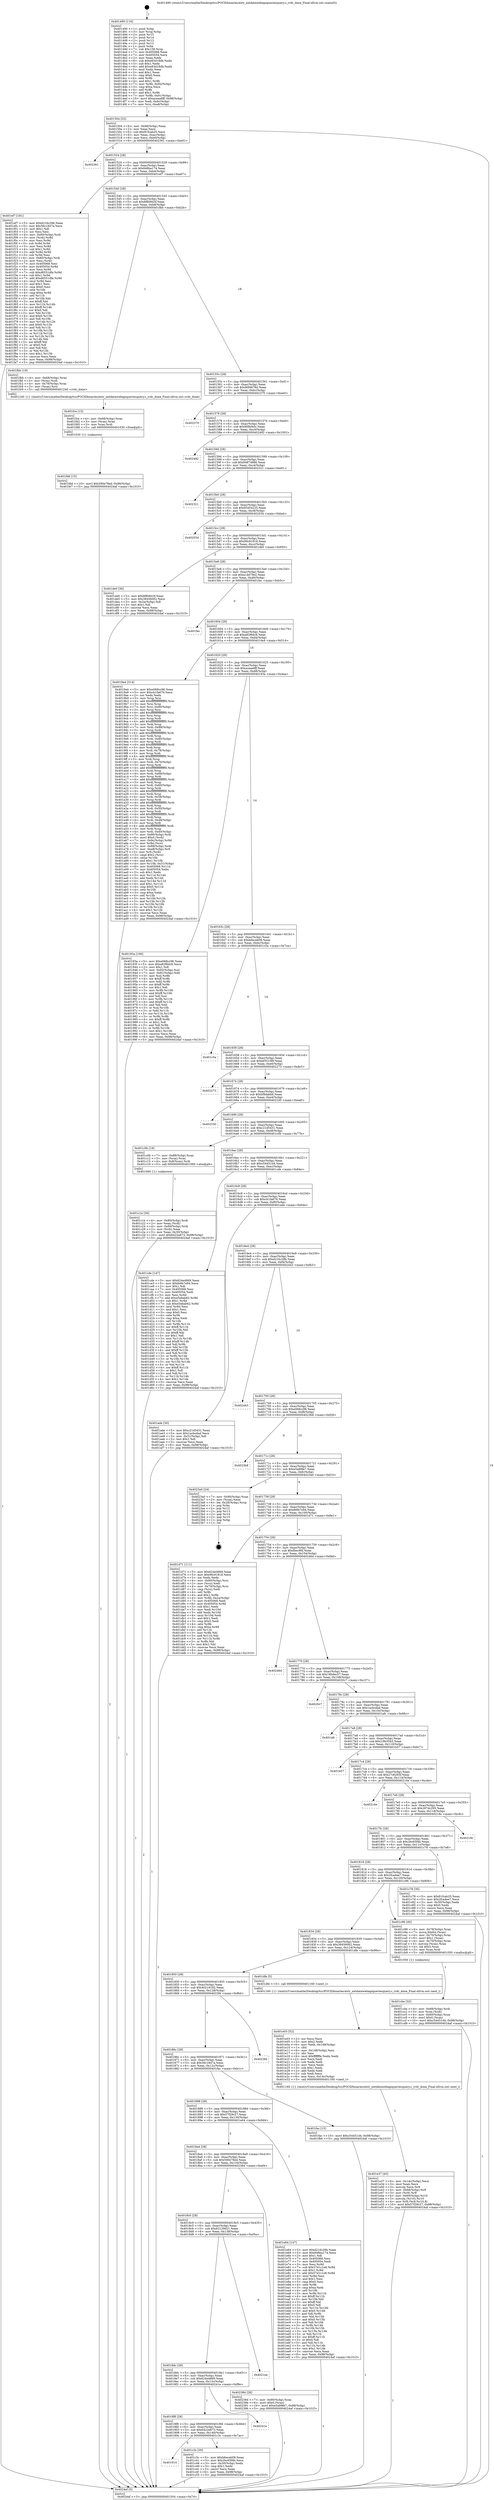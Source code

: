 digraph "0x401490" {
  label = "0x401490 (/mnt/c/Users/mathe/Desktop/tcc/POCII/binaries/extr_netdatawebapiqueriesquery.c_rrdr_done_Final-ollvm.out::main(0))"
  labelloc = "t"
  node[shape=record]

  Entry [label="",width=0.3,height=0.3,shape=circle,fillcolor=black,style=filled]
  "0x401504" [label="{
     0x401504 [32]\l
     | [instrs]\l
     &nbsp;&nbsp;0x401504 \<+6\>: mov -0x98(%rbp),%eax\l
     &nbsp;&nbsp;0x40150a \<+2\>: mov %eax,%ecx\l
     &nbsp;&nbsp;0x40150c \<+6\>: sub $0x81fcab25,%ecx\l
     &nbsp;&nbsp;0x401512 \<+6\>: mov %eax,-0xac(%rbp)\l
     &nbsp;&nbsp;0x401518 \<+6\>: mov %ecx,-0xb0(%rbp)\l
     &nbsp;&nbsp;0x40151e \<+6\>: je 0000000000402361 \<main+0xed1\>\l
  }"]
  "0x402361" [label="{
     0x402361\l
  }", style=dashed]
  "0x401524" [label="{
     0x401524 [28]\l
     | [instrs]\l
     &nbsp;&nbsp;0x401524 \<+5\>: jmp 0000000000401529 \<main+0x99\>\l
     &nbsp;&nbsp;0x401529 \<+6\>: mov -0xac(%rbp),%eax\l
     &nbsp;&nbsp;0x40152f \<+5\>: sub $0x848ba174,%eax\l
     &nbsp;&nbsp;0x401534 \<+6\>: mov %eax,-0xb4(%rbp)\l
     &nbsp;&nbsp;0x40153a \<+6\>: je 0000000000401ef7 \<main+0xa67\>\l
  }"]
  Exit [label="",width=0.3,height=0.3,shape=circle,fillcolor=black,style=filled,peripheries=2]
  "0x401ef7" [label="{
     0x401ef7 [181]\l
     | [instrs]\l
     &nbsp;&nbsp;0x401ef7 \<+5\>: mov $0xd216c28b,%eax\l
     &nbsp;&nbsp;0x401efc \<+5\>: mov $0x56c1847a,%ecx\l
     &nbsp;&nbsp;0x401f01 \<+2\>: mov $0x1,%dl\l
     &nbsp;&nbsp;0x401f03 \<+2\>: xor %esi,%esi\l
     &nbsp;&nbsp;0x401f05 \<+4\>: mov -0x60(%rbp),%rdi\l
     &nbsp;&nbsp;0x401f09 \<+3\>: mov (%rdi),%r8d\l
     &nbsp;&nbsp;0x401f0c \<+3\>: mov %esi,%r9d\l
     &nbsp;&nbsp;0x401f0f \<+3\>: sub %r8d,%r9d\l
     &nbsp;&nbsp;0x401f12 \<+3\>: mov %esi,%r8d\l
     &nbsp;&nbsp;0x401f15 \<+4\>: sub $0x1,%r8d\l
     &nbsp;&nbsp;0x401f19 \<+3\>: add %r8d,%r9d\l
     &nbsp;&nbsp;0x401f1c \<+3\>: sub %r9d,%esi\l
     &nbsp;&nbsp;0x401f1f \<+4\>: mov -0x60(%rbp),%rdi\l
     &nbsp;&nbsp;0x401f23 \<+2\>: mov %esi,(%rdi)\l
     &nbsp;&nbsp;0x401f25 \<+7\>: mov 0x405068,%esi\l
     &nbsp;&nbsp;0x401f2c \<+8\>: mov 0x405054,%r8d\l
     &nbsp;&nbsp;0x401f34 \<+3\>: mov %esi,%r9d\l
     &nbsp;&nbsp;0x401f37 \<+7\>: sub $0xd6551dfe,%r9d\l
     &nbsp;&nbsp;0x401f3e \<+4\>: sub $0x1,%r9d\l
     &nbsp;&nbsp;0x401f42 \<+7\>: add $0xd6551dfe,%r9d\l
     &nbsp;&nbsp;0x401f49 \<+4\>: imul %r9d,%esi\l
     &nbsp;&nbsp;0x401f4d \<+3\>: and $0x1,%esi\l
     &nbsp;&nbsp;0x401f50 \<+3\>: cmp $0x0,%esi\l
     &nbsp;&nbsp;0x401f53 \<+4\>: sete %r10b\l
     &nbsp;&nbsp;0x401f57 \<+4\>: cmp $0xa,%r8d\l
     &nbsp;&nbsp;0x401f5b \<+4\>: setl %r11b\l
     &nbsp;&nbsp;0x401f5f \<+3\>: mov %r10b,%bl\l
     &nbsp;&nbsp;0x401f62 \<+3\>: xor $0xff,%bl\l
     &nbsp;&nbsp;0x401f65 \<+3\>: mov %r11b,%r14b\l
     &nbsp;&nbsp;0x401f68 \<+4\>: xor $0xff,%r14b\l
     &nbsp;&nbsp;0x401f6c \<+3\>: xor $0x0,%dl\l
     &nbsp;&nbsp;0x401f6f \<+3\>: mov %bl,%r15b\l
     &nbsp;&nbsp;0x401f72 \<+4\>: and $0x0,%r15b\l
     &nbsp;&nbsp;0x401f76 \<+3\>: and %dl,%r10b\l
     &nbsp;&nbsp;0x401f79 \<+3\>: mov %r14b,%r12b\l
     &nbsp;&nbsp;0x401f7c \<+4\>: and $0x0,%r12b\l
     &nbsp;&nbsp;0x401f80 \<+3\>: and %dl,%r11b\l
     &nbsp;&nbsp;0x401f83 \<+3\>: or %r10b,%r15b\l
     &nbsp;&nbsp;0x401f86 \<+3\>: or %r11b,%r12b\l
     &nbsp;&nbsp;0x401f89 \<+3\>: xor %r12b,%r15b\l
     &nbsp;&nbsp;0x401f8c \<+3\>: or %r14b,%bl\l
     &nbsp;&nbsp;0x401f8f \<+3\>: xor $0xff,%bl\l
     &nbsp;&nbsp;0x401f92 \<+3\>: or $0x0,%dl\l
     &nbsp;&nbsp;0x401f95 \<+2\>: and %dl,%bl\l
     &nbsp;&nbsp;0x401f97 \<+3\>: or %bl,%r15b\l
     &nbsp;&nbsp;0x401f9a \<+4\>: test $0x1,%r15b\l
     &nbsp;&nbsp;0x401f9e \<+3\>: cmovne %ecx,%eax\l
     &nbsp;&nbsp;0x401fa1 \<+6\>: mov %eax,-0x98(%rbp)\l
     &nbsp;&nbsp;0x401fa7 \<+5\>: jmp 00000000004024af \<main+0x101f\>\l
  }"]
  "0x401540" [label="{
     0x401540 [28]\l
     | [instrs]\l
     &nbsp;&nbsp;0x401540 \<+5\>: jmp 0000000000401545 \<main+0xb5\>\l
     &nbsp;&nbsp;0x401545 \<+6\>: mov -0xac(%rbp),%eax\l
     &nbsp;&nbsp;0x40154b \<+5\>: sub $0x8f80843f,%eax\l
     &nbsp;&nbsp;0x401550 \<+6\>: mov %eax,-0xb8(%rbp)\l
     &nbsp;&nbsp;0x401556 \<+6\>: je 0000000000401fbb \<main+0xb2b\>\l
  }"]
  "0x401fdd" [label="{
     0x401fdd [15]\l
     | [instrs]\l
     &nbsp;&nbsp;0x401fdd \<+10\>: movl $0x590e78ed,-0x98(%rbp)\l
     &nbsp;&nbsp;0x401fe7 \<+5\>: jmp 00000000004024af \<main+0x101f\>\l
  }"]
  "0x401fbb" [label="{
     0x401fbb [19]\l
     | [instrs]\l
     &nbsp;&nbsp;0x401fbb \<+4\>: mov -0x68(%rbp),%rax\l
     &nbsp;&nbsp;0x401fbf \<+3\>: mov (%rax),%rdi\l
     &nbsp;&nbsp;0x401fc2 \<+4\>: mov -0x78(%rbp),%rax\l
     &nbsp;&nbsp;0x401fc6 \<+3\>: mov (%rax),%rsi\l
     &nbsp;&nbsp;0x401fc9 \<+5\>: call 0000000000401240 \<rrdr_done\>\l
     | [calls]\l
     &nbsp;&nbsp;0x401240 \{1\} (/mnt/c/Users/mathe/Desktop/tcc/POCII/binaries/extr_netdatawebapiqueriesquery.c_rrdr_done_Final-ollvm.out::rrdr_done)\l
  }"]
  "0x40155c" [label="{
     0x40155c [28]\l
     | [instrs]\l
     &nbsp;&nbsp;0x40155c \<+5\>: jmp 0000000000401561 \<main+0xd1\>\l
     &nbsp;&nbsp;0x401561 \<+6\>: mov -0xac(%rbp),%eax\l
     &nbsp;&nbsp;0x401567 \<+5\>: sub $0x90f4678d,%eax\l
     &nbsp;&nbsp;0x40156c \<+6\>: mov %eax,-0xbc(%rbp)\l
     &nbsp;&nbsp;0x401572 \<+6\>: je 0000000000402370 \<main+0xee0\>\l
  }"]
  "0x401fce" [label="{
     0x401fce [15]\l
     | [instrs]\l
     &nbsp;&nbsp;0x401fce \<+4\>: mov -0x68(%rbp),%rax\l
     &nbsp;&nbsp;0x401fd2 \<+3\>: mov (%rax),%rax\l
     &nbsp;&nbsp;0x401fd5 \<+3\>: mov %rax,%rdi\l
     &nbsp;&nbsp;0x401fd8 \<+5\>: call 0000000000401030 \<free@plt\>\l
     | [calls]\l
     &nbsp;&nbsp;0x401030 \{1\} (unknown)\l
  }"]
  "0x402370" [label="{
     0x402370\l
  }", style=dashed]
  "0x401578" [label="{
     0x401578 [28]\l
     | [instrs]\l
     &nbsp;&nbsp;0x401578 \<+5\>: jmp 000000000040157d \<main+0xed\>\l
     &nbsp;&nbsp;0x40157d \<+6\>: mov -0xac(%rbp),%eax\l
     &nbsp;&nbsp;0x401583 \<+5\>: sub $0x90fbf40c,%eax\l
     &nbsp;&nbsp;0x401588 \<+6\>: mov %eax,-0xc0(%rbp)\l
     &nbsp;&nbsp;0x40158e \<+6\>: je 0000000000402492 \<main+0x1002\>\l
  }"]
  "0x401e37" [label="{
     0x401e37 [45]\l
     | [instrs]\l
     &nbsp;&nbsp;0x401e37 \<+6\>: mov -0x14c(%rbp),%ecx\l
     &nbsp;&nbsp;0x401e3d \<+3\>: imul %eax,%ecx\l
     &nbsp;&nbsp;0x401e40 \<+3\>: movslq %ecx,%r8\l
     &nbsp;&nbsp;0x401e43 \<+4\>: mov -0x68(%rbp),%r9\l
     &nbsp;&nbsp;0x401e47 \<+3\>: mov (%r9),%r9\l
     &nbsp;&nbsp;0x401e4a \<+4\>: mov -0x60(%rbp),%r10\l
     &nbsp;&nbsp;0x401e4e \<+3\>: movslq (%r10),%r10\l
     &nbsp;&nbsp;0x401e51 \<+4\>: mov %r8,(%r9,%r10,8)\l
     &nbsp;&nbsp;0x401e55 \<+10\>: movl $0x57f29c27,-0x98(%rbp)\l
     &nbsp;&nbsp;0x401e5f \<+5\>: jmp 00000000004024af \<main+0x101f\>\l
  }"]
  "0x402492" [label="{
     0x402492\l
  }", style=dashed]
  "0x401594" [label="{
     0x401594 [28]\l
     | [instrs]\l
     &nbsp;&nbsp;0x401594 \<+5\>: jmp 0000000000401599 \<main+0x109\>\l
     &nbsp;&nbsp;0x401599 \<+6\>: mov -0xac(%rbp),%eax\l
     &nbsp;&nbsp;0x40159f \<+5\>: sub $0x94874686,%eax\l
     &nbsp;&nbsp;0x4015a4 \<+6\>: mov %eax,-0xc4(%rbp)\l
     &nbsp;&nbsp;0x4015aa \<+6\>: je 0000000000402321 \<main+0xe91\>\l
  }"]
  "0x401e03" [label="{
     0x401e03 [52]\l
     | [instrs]\l
     &nbsp;&nbsp;0x401e03 \<+2\>: xor %ecx,%ecx\l
     &nbsp;&nbsp;0x401e05 \<+5\>: mov $0x2,%edx\l
     &nbsp;&nbsp;0x401e0a \<+6\>: mov %edx,-0x148(%rbp)\l
     &nbsp;&nbsp;0x401e10 \<+1\>: cltd\l
     &nbsp;&nbsp;0x401e11 \<+6\>: mov -0x148(%rbp),%esi\l
     &nbsp;&nbsp;0x401e17 \<+2\>: idiv %esi\l
     &nbsp;&nbsp;0x401e19 \<+6\>: imul $0xfffffffe,%edx,%edx\l
     &nbsp;&nbsp;0x401e1f \<+2\>: mov %ecx,%edi\l
     &nbsp;&nbsp;0x401e21 \<+2\>: sub %edx,%edi\l
     &nbsp;&nbsp;0x401e23 \<+2\>: mov %ecx,%edx\l
     &nbsp;&nbsp;0x401e25 \<+3\>: sub $0x1,%edx\l
     &nbsp;&nbsp;0x401e28 \<+2\>: add %edx,%edi\l
     &nbsp;&nbsp;0x401e2a \<+2\>: sub %edi,%ecx\l
     &nbsp;&nbsp;0x401e2c \<+6\>: mov %ecx,-0x14c(%rbp)\l
     &nbsp;&nbsp;0x401e32 \<+5\>: call 0000000000401160 \<next_i\>\l
     | [calls]\l
     &nbsp;&nbsp;0x401160 \{1\} (/mnt/c/Users/mathe/Desktop/tcc/POCII/binaries/extr_netdatawebapiqueriesquery.c_rrdr_done_Final-ollvm.out::next_i)\l
  }"]
  "0x402321" [label="{
     0x402321\l
  }", style=dashed]
  "0x4015b0" [label="{
     0x4015b0 [28]\l
     | [instrs]\l
     &nbsp;&nbsp;0x4015b0 \<+5\>: jmp 00000000004015b5 \<main+0x125\>\l
     &nbsp;&nbsp;0x4015b5 \<+6\>: mov -0xac(%rbp),%eax\l
     &nbsp;&nbsp;0x4015bb \<+5\>: sub $0x95454225,%eax\l
     &nbsp;&nbsp;0x4015c0 \<+6\>: mov %eax,-0xc8(%rbp)\l
     &nbsp;&nbsp;0x4015c6 \<+6\>: je 0000000000402034 \<main+0xba4\>\l
  }"]
  "0x401cbe" [label="{
     0x401cbe [32]\l
     | [instrs]\l
     &nbsp;&nbsp;0x401cbe \<+4\>: mov -0x68(%rbp),%rdi\l
     &nbsp;&nbsp;0x401cc2 \<+3\>: mov %rax,(%rdi)\l
     &nbsp;&nbsp;0x401cc5 \<+4\>: mov -0x60(%rbp),%rax\l
     &nbsp;&nbsp;0x401cc9 \<+6\>: movl $0x0,(%rax)\l
     &nbsp;&nbsp;0x401ccf \<+10\>: movl $0xc54451d4,-0x98(%rbp)\l
     &nbsp;&nbsp;0x401cd9 \<+5\>: jmp 00000000004024af \<main+0x101f\>\l
  }"]
  "0x402034" [label="{
     0x402034\l
  }", style=dashed]
  "0x4015cc" [label="{
     0x4015cc [28]\l
     | [instrs]\l
     &nbsp;&nbsp;0x4015cc \<+5\>: jmp 00000000004015d1 \<main+0x141\>\l
     &nbsp;&nbsp;0x4015d1 \<+6\>: mov -0xac(%rbp),%eax\l
     &nbsp;&nbsp;0x4015d7 \<+5\>: sub $0x99c91818,%eax\l
     &nbsp;&nbsp;0x4015dc \<+6\>: mov %eax,-0xcc(%rbp)\l
     &nbsp;&nbsp;0x4015e2 \<+6\>: je 0000000000401de0 \<main+0x950\>\l
  }"]
  "0x401914" [label="{
     0x401914\l
  }", style=dashed]
  "0x401de0" [label="{
     0x401de0 [30]\l
     | [instrs]\l
     &nbsp;&nbsp;0x401de0 \<+5\>: mov $0x8f80843f,%eax\l
     &nbsp;&nbsp;0x401de5 \<+5\>: mov $0x38456062,%ecx\l
     &nbsp;&nbsp;0x401dea \<+3\>: mov -0x2a(%rbp),%dl\l
     &nbsp;&nbsp;0x401ded \<+3\>: test $0x1,%dl\l
     &nbsp;&nbsp;0x401df0 \<+3\>: cmovne %ecx,%eax\l
     &nbsp;&nbsp;0x401df3 \<+6\>: mov %eax,-0x98(%rbp)\l
     &nbsp;&nbsp;0x401df9 \<+5\>: jmp 00000000004024af \<main+0x101f\>\l
  }"]
  "0x4015e8" [label="{
     0x4015e8 [28]\l
     | [instrs]\l
     &nbsp;&nbsp;0x4015e8 \<+5\>: jmp 00000000004015ed \<main+0x15d\>\l
     &nbsp;&nbsp;0x4015ed \<+6\>: mov -0xac(%rbp),%eax\l
     &nbsp;&nbsp;0x4015f3 \<+5\>: sub $0xa1dd79e2,%eax\l
     &nbsp;&nbsp;0x4015f8 \<+6\>: mov %eax,-0xd0(%rbp)\l
     &nbsp;&nbsp;0x4015fe \<+6\>: je 0000000000401fec \<main+0xb5c\>\l
  }"]
  "0x401c3c" [label="{
     0x401c3c [30]\l
     | [instrs]\l
     &nbsp;&nbsp;0x401c3c \<+5\>: mov $0xb6eceb08,%eax\l
     &nbsp;&nbsp;0x401c41 \<+5\>: mov $0x2bc65f4b,%ecx\l
     &nbsp;&nbsp;0x401c46 \<+3\>: mov -0x30(%rbp),%edx\l
     &nbsp;&nbsp;0x401c49 \<+3\>: cmp $0x1,%edx\l
     &nbsp;&nbsp;0x401c4c \<+3\>: cmovl %ecx,%eax\l
     &nbsp;&nbsp;0x401c4f \<+6\>: mov %eax,-0x98(%rbp)\l
     &nbsp;&nbsp;0x401c55 \<+5\>: jmp 00000000004024af \<main+0x101f\>\l
  }"]
  "0x401fec" [label="{
     0x401fec\l
  }", style=dashed]
  "0x401604" [label="{
     0x401604 [28]\l
     | [instrs]\l
     &nbsp;&nbsp;0x401604 \<+5\>: jmp 0000000000401609 \<main+0x179\>\l
     &nbsp;&nbsp;0x401609 \<+6\>: mov -0xac(%rbp),%eax\l
     &nbsp;&nbsp;0x40160f \<+5\>: sub $0xa82f6dc8,%eax\l
     &nbsp;&nbsp;0x401614 \<+6\>: mov %eax,-0xd4(%rbp)\l
     &nbsp;&nbsp;0x40161a \<+6\>: je 00000000004019a4 \<main+0x514\>\l
  }"]
  "0x4018f8" [label="{
     0x4018f8 [28]\l
     | [instrs]\l
     &nbsp;&nbsp;0x4018f8 \<+5\>: jmp 00000000004018fd \<main+0x46d\>\l
     &nbsp;&nbsp;0x4018fd \<+6\>: mov -0xac(%rbp),%eax\l
     &nbsp;&nbsp;0x401903 \<+5\>: sub $0x6422e673,%eax\l
     &nbsp;&nbsp;0x401908 \<+6\>: mov %eax,-0x140(%rbp)\l
     &nbsp;&nbsp;0x40190e \<+6\>: je 0000000000401c3c \<main+0x7ac\>\l
  }"]
  "0x4019a4" [label="{
     0x4019a4 [314]\l
     | [instrs]\l
     &nbsp;&nbsp;0x4019a4 \<+5\>: mov $0xe068cc96,%eax\l
     &nbsp;&nbsp;0x4019a9 \<+5\>: mov $0xcb1fa676,%ecx\l
     &nbsp;&nbsp;0x4019ae \<+2\>: xor %edx,%edx\l
     &nbsp;&nbsp;0x4019b0 \<+3\>: mov %rsp,%rsi\l
     &nbsp;&nbsp;0x4019b3 \<+4\>: add $0xfffffffffffffff0,%rsi\l
     &nbsp;&nbsp;0x4019b7 \<+3\>: mov %rsi,%rsp\l
     &nbsp;&nbsp;0x4019ba \<+7\>: mov %rsi,-0x90(%rbp)\l
     &nbsp;&nbsp;0x4019c1 \<+3\>: mov %rsp,%rsi\l
     &nbsp;&nbsp;0x4019c4 \<+4\>: add $0xfffffffffffffff0,%rsi\l
     &nbsp;&nbsp;0x4019c8 \<+3\>: mov %rsi,%rsp\l
     &nbsp;&nbsp;0x4019cb \<+3\>: mov %rsp,%rdi\l
     &nbsp;&nbsp;0x4019ce \<+4\>: add $0xfffffffffffffff0,%rdi\l
     &nbsp;&nbsp;0x4019d2 \<+3\>: mov %rdi,%rsp\l
     &nbsp;&nbsp;0x4019d5 \<+7\>: mov %rdi,-0x88(%rbp)\l
     &nbsp;&nbsp;0x4019dc \<+3\>: mov %rsp,%rdi\l
     &nbsp;&nbsp;0x4019df \<+4\>: add $0xfffffffffffffff0,%rdi\l
     &nbsp;&nbsp;0x4019e3 \<+3\>: mov %rdi,%rsp\l
     &nbsp;&nbsp;0x4019e6 \<+4\>: mov %rdi,-0x80(%rbp)\l
     &nbsp;&nbsp;0x4019ea \<+3\>: mov %rsp,%rdi\l
     &nbsp;&nbsp;0x4019ed \<+4\>: add $0xfffffffffffffff0,%rdi\l
     &nbsp;&nbsp;0x4019f1 \<+3\>: mov %rdi,%rsp\l
     &nbsp;&nbsp;0x4019f4 \<+4\>: mov %rdi,-0x78(%rbp)\l
     &nbsp;&nbsp;0x4019f8 \<+3\>: mov %rsp,%rdi\l
     &nbsp;&nbsp;0x4019fb \<+4\>: add $0xfffffffffffffff0,%rdi\l
     &nbsp;&nbsp;0x4019ff \<+3\>: mov %rdi,%rsp\l
     &nbsp;&nbsp;0x401a02 \<+4\>: mov %rdi,-0x70(%rbp)\l
     &nbsp;&nbsp;0x401a06 \<+3\>: mov %rsp,%rdi\l
     &nbsp;&nbsp;0x401a09 \<+4\>: add $0xfffffffffffffff0,%rdi\l
     &nbsp;&nbsp;0x401a0d \<+3\>: mov %rdi,%rsp\l
     &nbsp;&nbsp;0x401a10 \<+4\>: mov %rdi,-0x68(%rbp)\l
     &nbsp;&nbsp;0x401a14 \<+3\>: mov %rsp,%rdi\l
     &nbsp;&nbsp;0x401a17 \<+4\>: add $0xfffffffffffffff0,%rdi\l
     &nbsp;&nbsp;0x401a1b \<+3\>: mov %rdi,%rsp\l
     &nbsp;&nbsp;0x401a1e \<+4\>: mov %rdi,-0x60(%rbp)\l
     &nbsp;&nbsp;0x401a22 \<+3\>: mov %rsp,%rdi\l
     &nbsp;&nbsp;0x401a25 \<+4\>: add $0xfffffffffffffff0,%rdi\l
     &nbsp;&nbsp;0x401a29 \<+3\>: mov %rdi,%rsp\l
     &nbsp;&nbsp;0x401a2c \<+4\>: mov %rdi,-0x58(%rbp)\l
     &nbsp;&nbsp;0x401a30 \<+3\>: mov %rsp,%rdi\l
     &nbsp;&nbsp;0x401a33 \<+4\>: add $0xfffffffffffffff0,%rdi\l
     &nbsp;&nbsp;0x401a37 \<+3\>: mov %rdi,%rsp\l
     &nbsp;&nbsp;0x401a3a \<+4\>: mov %rdi,-0x50(%rbp)\l
     &nbsp;&nbsp;0x401a3e \<+3\>: mov %rsp,%rdi\l
     &nbsp;&nbsp;0x401a41 \<+4\>: add $0xfffffffffffffff0,%rdi\l
     &nbsp;&nbsp;0x401a45 \<+3\>: mov %rdi,%rsp\l
     &nbsp;&nbsp;0x401a48 \<+4\>: mov %rdi,-0x48(%rbp)\l
     &nbsp;&nbsp;0x401a4c \<+3\>: mov %rsp,%rdi\l
     &nbsp;&nbsp;0x401a4f \<+4\>: add $0xfffffffffffffff0,%rdi\l
     &nbsp;&nbsp;0x401a53 \<+3\>: mov %rdi,%rsp\l
     &nbsp;&nbsp;0x401a56 \<+4\>: mov %rdi,-0x40(%rbp)\l
     &nbsp;&nbsp;0x401a5a \<+7\>: mov -0x90(%rbp),%rdi\l
     &nbsp;&nbsp;0x401a61 \<+6\>: movl $0x0,(%rdi)\l
     &nbsp;&nbsp;0x401a67 \<+7\>: mov -0x9c(%rbp),%r8d\l
     &nbsp;&nbsp;0x401a6e \<+3\>: mov %r8d,(%rsi)\l
     &nbsp;&nbsp;0x401a71 \<+7\>: mov -0x88(%rbp),%rdi\l
     &nbsp;&nbsp;0x401a78 \<+7\>: mov -0xa8(%rbp),%r9\l
     &nbsp;&nbsp;0x401a7f \<+3\>: mov %r9,(%rdi)\l
     &nbsp;&nbsp;0x401a82 \<+3\>: cmpl $0x2,(%rsi)\l
     &nbsp;&nbsp;0x401a85 \<+4\>: setne %r10b\l
     &nbsp;&nbsp;0x401a89 \<+4\>: and $0x1,%r10b\l
     &nbsp;&nbsp;0x401a8d \<+4\>: mov %r10b,-0x31(%rbp)\l
     &nbsp;&nbsp;0x401a91 \<+8\>: mov 0x405068,%r11d\l
     &nbsp;&nbsp;0x401a99 \<+7\>: mov 0x405054,%ebx\l
     &nbsp;&nbsp;0x401aa0 \<+3\>: sub $0x1,%edx\l
     &nbsp;&nbsp;0x401aa3 \<+3\>: mov %r11d,%r14d\l
     &nbsp;&nbsp;0x401aa6 \<+3\>: add %edx,%r14d\l
     &nbsp;&nbsp;0x401aa9 \<+4\>: imul %r14d,%r11d\l
     &nbsp;&nbsp;0x401aad \<+4\>: and $0x1,%r11d\l
     &nbsp;&nbsp;0x401ab1 \<+4\>: cmp $0x0,%r11d\l
     &nbsp;&nbsp;0x401ab5 \<+4\>: sete %r10b\l
     &nbsp;&nbsp;0x401ab9 \<+3\>: cmp $0xa,%ebx\l
     &nbsp;&nbsp;0x401abc \<+4\>: setl %r15b\l
     &nbsp;&nbsp;0x401ac0 \<+3\>: mov %r10b,%r12b\l
     &nbsp;&nbsp;0x401ac3 \<+3\>: and %r15b,%r12b\l
     &nbsp;&nbsp;0x401ac6 \<+3\>: xor %r15b,%r10b\l
     &nbsp;&nbsp;0x401ac9 \<+3\>: or %r10b,%r12b\l
     &nbsp;&nbsp;0x401acc \<+4\>: test $0x1,%r12b\l
     &nbsp;&nbsp;0x401ad0 \<+3\>: cmovne %ecx,%eax\l
     &nbsp;&nbsp;0x401ad3 \<+6\>: mov %eax,-0x98(%rbp)\l
     &nbsp;&nbsp;0x401ad9 \<+5\>: jmp 00000000004024af \<main+0x101f\>\l
  }"]
  "0x401620" [label="{
     0x401620 [28]\l
     | [instrs]\l
     &nbsp;&nbsp;0x401620 \<+5\>: jmp 0000000000401625 \<main+0x195\>\l
     &nbsp;&nbsp;0x401625 \<+6\>: mov -0xac(%rbp),%eax\l
     &nbsp;&nbsp;0x40162b \<+5\>: sub $0xaceaa8ff,%eax\l
     &nbsp;&nbsp;0x401630 \<+6\>: mov %eax,-0xd8(%rbp)\l
     &nbsp;&nbsp;0x401636 \<+6\>: je 000000000040193a \<main+0x4aa\>\l
  }"]
  "0x40241e" [label="{
     0x40241e\l
  }", style=dashed]
  "0x40193a" [label="{
     0x40193a [106]\l
     | [instrs]\l
     &nbsp;&nbsp;0x40193a \<+5\>: mov $0xe068cc96,%eax\l
     &nbsp;&nbsp;0x40193f \<+5\>: mov $0xa82f6dc8,%ecx\l
     &nbsp;&nbsp;0x401944 \<+2\>: mov $0x1,%dl\l
     &nbsp;&nbsp;0x401946 \<+7\>: mov -0x92(%rbp),%sil\l
     &nbsp;&nbsp;0x40194d \<+7\>: mov -0x91(%rbp),%dil\l
     &nbsp;&nbsp;0x401954 \<+3\>: mov %sil,%r8b\l
     &nbsp;&nbsp;0x401957 \<+4\>: xor $0xff,%r8b\l
     &nbsp;&nbsp;0x40195b \<+3\>: mov %dil,%r9b\l
     &nbsp;&nbsp;0x40195e \<+4\>: xor $0xff,%r9b\l
     &nbsp;&nbsp;0x401962 \<+3\>: xor $0x1,%dl\l
     &nbsp;&nbsp;0x401965 \<+3\>: mov %r8b,%r10b\l
     &nbsp;&nbsp;0x401968 \<+4\>: and $0xff,%r10b\l
     &nbsp;&nbsp;0x40196c \<+3\>: and %dl,%sil\l
     &nbsp;&nbsp;0x40196f \<+3\>: mov %r9b,%r11b\l
     &nbsp;&nbsp;0x401972 \<+4\>: and $0xff,%r11b\l
     &nbsp;&nbsp;0x401976 \<+3\>: and %dl,%dil\l
     &nbsp;&nbsp;0x401979 \<+3\>: or %sil,%r10b\l
     &nbsp;&nbsp;0x40197c \<+3\>: or %dil,%r11b\l
     &nbsp;&nbsp;0x40197f \<+3\>: xor %r11b,%r10b\l
     &nbsp;&nbsp;0x401982 \<+3\>: or %r9b,%r8b\l
     &nbsp;&nbsp;0x401985 \<+4\>: xor $0xff,%r8b\l
     &nbsp;&nbsp;0x401989 \<+3\>: or $0x1,%dl\l
     &nbsp;&nbsp;0x40198c \<+3\>: and %dl,%r8b\l
     &nbsp;&nbsp;0x40198f \<+3\>: or %r8b,%r10b\l
     &nbsp;&nbsp;0x401992 \<+4\>: test $0x1,%r10b\l
     &nbsp;&nbsp;0x401996 \<+3\>: cmovne %ecx,%eax\l
     &nbsp;&nbsp;0x401999 \<+6\>: mov %eax,-0x98(%rbp)\l
     &nbsp;&nbsp;0x40199f \<+5\>: jmp 00000000004024af \<main+0x101f\>\l
  }"]
  "0x40163c" [label="{
     0x40163c [28]\l
     | [instrs]\l
     &nbsp;&nbsp;0x40163c \<+5\>: jmp 0000000000401641 \<main+0x1b1\>\l
     &nbsp;&nbsp;0x401641 \<+6\>: mov -0xac(%rbp),%eax\l
     &nbsp;&nbsp;0x401647 \<+5\>: sub $0xb6eceb08,%eax\l
     &nbsp;&nbsp;0x40164c \<+6\>: mov %eax,-0xdc(%rbp)\l
     &nbsp;&nbsp;0x401652 \<+6\>: je 0000000000401c5a \<main+0x7ca\>\l
  }"]
  "0x4024af" [label="{
     0x4024af [5]\l
     | [instrs]\l
     &nbsp;&nbsp;0x4024af \<+5\>: jmp 0000000000401504 \<main+0x74\>\l
  }"]
  "0x401490" [label="{
     0x401490 [116]\l
     | [instrs]\l
     &nbsp;&nbsp;0x401490 \<+1\>: push %rbp\l
     &nbsp;&nbsp;0x401491 \<+3\>: mov %rsp,%rbp\l
     &nbsp;&nbsp;0x401494 \<+2\>: push %r15\l
     &nbsp;&nbsp;0x401496 \<+2\>: push %r14\l
     &nbsp;&nbsp;0x401498 \<+2\>: push %r13\l
     &nbsp;&nbsp;0x40149a \<+2\>: push %r12\l
     &nbsp;&nbsp;0x40149c \<+1\>: push %rbx\l
     &nbsp;&nbsp;0x40149d \<+7\>: sub $0x158,%rsp\l
     &nbsp;&nbsp;0x4014a4 \<+7\>: mov 0x405068,%eax\l
     &nbsp;&nbsp;0x4014ab \<+7\>: mov 0x405054,%ecx\l
     &nbsp;&nbsp;0x4014b2 \<+2\>: mov %eax,%edx\l
     &nbsp;&nbsp;0x4014b4 \<+6\>: sub $0xe83d18db,%edx\l
     &nbsp;&nbsp;0x4014ba \<+3\>: sub $0x1,%edx\l
     &nbsp;&nbsp;0x4014bd \<+6\>: add $0xe83d18db,%edx\l
     &nbsp;&nbsp;0x4014c3 \<+3\>: imul %edx,%eax\l
     &nbsp;&nbsp;0x4014c6 \<+3\>: and $0x1,%eax\l
     &nbsp;&nbsp;0x4014c9 \<+3\>: cmp $0x0,%eax\l
     &nbsp;&nbsp;0x4014cc \<+4\>: sete %r8b\l
     &nbsp;&nbsp;0x4014d0 \<+4\>: and $0x1,%r8b\l
     &nbsp;&nbsp;0x4014d4 \<+7\>: mov %r8b,-0x92(%rbp)\l
     &nbsp;&nbsp;0x4014db \<+3\>: cmp $0xa,%ecx\l
     &nbsp;&nbsp;0x4014de \<+4\>: setl %r8b\l
     &nbsp;&nbsp;0x4014e2 \<+4\>: and $0x1,%r8b\l
     &nbsp;&nbsp;0x4014e6 \<+7\>: mov %r8b,-0x91(%rbp)\l
     &nbsp;&nbsp;0x4014ed \<+10\>: movl $0xaceaa8ff,-0x98(%rbp)\l
     &nbsp;&nbsp;0x4014f7 \<+6\>: mov %edi,-0x9c(%rbp)\l
     &nbsp;&nbsp;0x4014fd \<+7\>: mov %rsi,-0xa8(%rbp)\l
  }"]
  "0x4018dc" [label="{
     0x4018dc [28]\l
     | [instrs]\l
     &nbsp;&nbsp;0x4018dc \<+5\>: jmp 00000000004018e1 \<main+0x451\>\l
     &nbsp;&nbsp;0x4018e1 \<+6\>: mov -0xac(%rbp),%eax\l
     &nbsp;&nbsp;0x4018e7 \<+5\>: sub $0x624e4869,%eax\l
     &nbsp;&nbsp;0x4018ec \<+6\>: mov %eax,-0x13c(%rbp)\l
     &nbsp;&nbsp;0x4018f2 \<+6\>: je 000000000040241e \<main+0xf8e\>\l
  }"]
  "0x4021ea" [label="{
     0x4021ea\l
  }", style=dashed]
  "0x401c5a" [label="{
     0x401c5a\l
  }", style=dashed]
  "0x401658" [label="{
     0x401658 [28]\l
     | [instrs]\l
     &nbsp;&nbsp;0x401658 \<+5\>: jmp 000000000040165d \<main+0x1cd\>\l
     &nbsp;&nbsp;0x40165d \<+6\>: mov -0xac(%rbp),%eax\l
     &nbsp;&nbsp;0x401663 \<+5\>: sub $0xbf3510f9,%eax\l
     &nbsp;&nbsp;0x401668 \<+6\>: mov %eax,-0xe0(%rbp)\l
     &nbsp;&nbsp;0x40166e \<+6\>: je 0000000000402273 \<main+0xde3\>\l
  }"]
  "0x4018c0" [label="{
     0x4018c0 [28]\l
     | [instrs]\l
     &nbsp;&nbsp;0x4018c0 \<+5\>: jmp 00000000004018c5 \<main+0x435\>\l
     &nbsp;&nbsp;0x4018c5 \<+6\>: mov -0xac(%rbp),%eax\l
     &nbsp;&nbsp;0x4018cb \<+5\>: sub $0x62129d21,%eax\l
     &nbsp;&nbsp;0x4018d0 \<+6\>: mov %eax,-0x138(%rbp)\l
     &nbsp;&nbsp;0x4018d6 \<+6\>: je 00000000004021ea \<main+0xd5a\>\l
  }"]
  "0x402273" [label="{
     0x402273\l
  }", style=dashed]
  "0x401674" [label="{
     0x401674 [28]\l
     | [instrs]\l
     &nbsp;&nbsp;0x401674 \<+5\>: jmp 0000000000401679 \<main+0x1e9\>\l
     &nbsp;&nbsp;0x401679 \<+6\>: mov -0xac(%rbp),%eax\l
     &nbsp;&nbsp;0x40167f \<+5\>: sub $0xbf9dabb6,%eax\l
     &nbsp;&nbsp;0x401684 \<+6\>: mov %eax,-0xe4(%rbp)\l
     &nbsp;&nbsp;0x40168a \<+6\>: je 0000000000402330 \<main+0xea0\>\l
  }"]
  "0x402384" [label="{
     0x402384 [28]\l
     | [instrs]\l
     &nbsp;&nbsp;0x402384 \<+7\>: mov -0x90(%rbp),%rax\l
     &nbsp;&nbsp;0x40238b \<+6\>: movl $0x0,(%rax)\l
     &nbsp;&nbsp;0x402391 \<+10\>: movl $0xe5a89fe7,-0x98(%rbp)\l
     &nbsp;&nbsp;0x40239b \<+5\>: jmp 00000000004024af \<main+0x101f\>\l
  }"]
  "0x402330" [label="{
     0x402330\l
  }", style=dashed]
  "0x401690" [label="{
     0x401690 [28]\l
     | [instrs]\l
     &nbsp;&nbsp;0x401690 \<+5\>: jmp 0000000000401695 \<main+0x205\>\l
     &nbsp;&nbsp;0x401695 \<+6\>: mov -0xac(%rbp),%eax\l
     &nbsp;&nbsp;0x40169b \<+5\>: sub $0xc21d5431,%eax\l
     &nbsp;&nbsp;0x4016a0 \<+6\>: mov %eax,-0xe8(%rbp)\l
     &nbsp;&nbsp;0x4016a6 \<+6\>: je 0000000000401c0b \<main+0x77b\>\l
  }"]
  "0x4018a4" [label="{
     0x4018a4 [28]\l
     | [instrs]\l
     &nbsp;&nbsp;0x4018a4 \<+5\>: jmp 00000000004018a9 \<main+0x419\>\l
     &nbsp;&nbsp;0x4018a9 \<+6\>: mov -0xac(%rbp),%eax\l
     &nbsp;&nbsp;0x4018af \<+5\>: sub $0x590e78ed,%eax\l
     &nbsp;&nbsp;0x4018b4 \<+6\>: mov %eax,-0x134(%rbp)\l
     &nbsp;&nbsp;0x4018ba \<+6\>: je 0000000000402384 \<main+0xef4\>\l
  }"]
  "0x401c0b" [label="{
     0x401c0b [19]\l
     | [instrs]\l
     &nbsp;&nbsp;0x401c0b \<+7\>: mov -0x88(%rbp),%rax\l
     &nbsp;&nbsp;0x401c12 \<+3\>: mov (%rax),%rax\l
     &nbsp;&nbsp;0x401c15 \<+4\>: mov 0x8(%rax),%rdi\l
     &nbsp;&nbsp;0x401c19 \<+5\>: call 0000000000401060 \<atoi@plt\>\l
     | [calls]\l
     &nbsp;&nbsp;0x401060 \{1\} (unknown)\l
  }"]
  "0x4016ac" [label="{
     0x4016ac [28]\l
     | [instrs]\l
     &nbsp;&nbsp;0x4016ac \<+5\>: jmp 00000000004016b1 \<main+0x221\>\l
     &nbsp;&nbsp;0x4016b1 \<+6\>: mov -0xac(%rbp),%eax\l
     &nbsp;&nbsp;0x4016b7 \<+5\>: sub $0xc54451d4,%eax\l
     &nbsp;&nbsp;0x4016bc \<+6\>: mov %eax,-0xec(%rbp)\l
     &nbsp;&nbsp;0x4016c2 \<+6\>: je 0000000000401cde \<main+0x84e\>\l
  }"]
  "0x401e64" [label="{
     0x401e64 [147]\l
     | [instrs]\l
     &nbsp;&nbsp;0x401e64 \<+5\>: mov $0xd216c28b,%eax\l
     &nbsp;&nbsp;0x401e69 \<+5\>: mov $0x848ba174,%ecx\l
     &nbsp;&nbsp;0x401e6e \<+2\>: mov $0x1,%dl\l
     &nbsp;&nbsp;0x401e70 \<+7\>: mov 0x405068,%esi\l
     &nbsp;&nbsp;0x401e77 \<+7\>: mov 0x405054,%edi\l
     &nbsp;&nbsp;0x401e7e \<+3\>: mov %esi,%r8d\l
     &nbsp;&nbsp;0x401e81 \<+7\>: sub $0x57d1c1e8,%r8d\l
     &nbsp;&nbsp;0x401e88 \<+4\>: sub $0x1,%r8d\l
     &nbsp;&nbsp;0x401e8c \<+7\>: add $0x57d1c1e8,%r8d\l
     &nbsp;&nbsp;0x401e93 \<+4\>: imul %r8d,%esi\l
     &nbsp;&nbsp;0x401e97 \<+3\>: and $0x1,%esi\l
     &nbsp;&nbsp;0x401e9a \<+3\>: cmp $0x0,%esi\l
     &nbsp;&nbsp;0x401e9d \<+4\>: sete %r9b\l
     &nbsp;&nbsp;0x401ea1 \<+3\>: cmp $0xa,%edi\l
     &nbsp;&nbsp;0x401ea4 \<+4\>: setl %r10b\l
     &nbsp;&nbsp;0x401ea8 \<+3\>: mov %r9b,%r11b\l
     &nbsp;&nbsp;0x401eab \<+4\>: xor $0xff,%r11b\l
     &nbsp;&nbsp;0x401eaf \<+3\>: mov %r10b,%bl\l
     &nbsp;&nbsp;0x401eb2 \<+3\>: xor $0xff,%bl\l
     &nbsp;&nbsp;0x401eb5 \<+3\>: xor $0x0,%dl\l
     &nbsp;&nbsp;0x401eb8 \<+3\>: mov %r11b,%r14b\l
     &nbsp;&nbsp;0x401ebb \<+4\>: and $0x0,%r14b\l
     &nbsp;&nbsp;0x401ebf \<+3\>: and %dl,%r9b\l
     &nbsp;&nbsp;0x401ec2 \<+3\>: mov %bl,%r15b\l
     &nbsp;&nbsp;0x401ec5 \<+4\>: and $0x0,%r15b\l
     &nbsp;&nbsp;0x401ec9 \<+3\>: and %dl,%r10b\l
     &nbsp;&nbsp;0x401ecc \<+3\>: or %r9b,%r14b\l
     &nbsp;&nbsp;0x401ecf \<+3\>: or %r10b,%r15b\l
     &nbsp;&nbsp;0x401ed2 \<+3\>: xor %r15b,%r14b\l
     &nbsp;&nbsp;0x401ed5 \<+3\>: or %bl,%r11b\l
     &nbsp;&nbsp;0x401ed8 \<+4\>: xor $0xff,%r11b\l
     &nbsp;&nbsp;0x401edc \<+3\>: or $0x0,%dl\l
     &nbsp;&nbsp;0x401edf \<+3\>: and %dl,%r11b\l
     &nbsp;&nbsp;0x401ee2 \<+3\>: or %r11b,%r14b\l
     &nbsp;&nbsp;0x401ee5 \<+4\>: test $0x1,%r14b\l
     &nbsp;&nbsp;0x401ee9 \<+3\>: cmovne %ecx,%eax\l
     &nbsp;&nbsp;0x401eec \<+6\>: mov %eax,-0x98(%rbp)\l
     &nbsp;&nbsp;0x401ef2 \<+5\>: jmp 00000000004024af \<main+0x101f\>\l
  }"]
  "0x401cde" [label="{
     0x401cde [147]\l
     | [instrs]\l
     &nbsp;&nbsp;0x401cde \<+5\>: mov $0x624e4869,%eax\l
     &nbsp;&nbsp;0x401ce3 \<+5\>: mov $0xfe9b7e94,%ecx\l
     &nbsp;&nbsp;0x401ce8 \<+2\>: mov $0x1,%dl\l
     &nbsp;&nbsp;0x401cea \<+7\>: mov 0x405068,%esi\l
     &nbsp;&nbsp;0x401cf1 \<+7\>: mov 0x405054,%edi\l
     &nbsp;&nbsp;0x401cf8 \<+3\>: mov %esi,%r8d\l
     &nbsp;&nbsp;0x401cfb \<+7\>: add $0xe5ebab62,%r8d\l
     &nbsp;&nbsp;0x401d02 \<+4\>: sub $0x1,%r8d\l
     &nbsp;&nbsp;0x401d06 \<+7\>: sub $0xe5ebab62,%r8d\l
     &nbsp;&nbsp;0x401d0d \<+4\>: imul %r8d,%esi\l
     &nbsp;&nbsp;0x401d11 \<+3\>: and $0x1,%esi\l
     &nbsp;&nbsp;0x401d14 \<+3\>: cmp $0x0,%esi\l
     &nbsp;&nbsp;0x401d17 \<+4\>: sete %r9b\l
     &nbsp;&nbsp;0x401d1b \<+3\>: cmp $0xa,%edi\l
     &nbsp;&nbsp;0x401d1e \<+4\>: setl %r10b\l
     &nbsp;&nbsp;0x401d22 \<+3\>: mov %r9b,%r11b\l
     &nbsp;&nbsp;0x401d25 \<+4\>: xor $0xff,%r11b\l
     &nbsp;&nbsp;0x401d29 \<+3\>: mov %r10b,%bl\l
     &nbsp;&nbsp;0x401d2c \<+3\>: xor $0xff,%bl\l
     &nbsp;&nbsp;0x401d2f \<+3\>: xor $0x1,%dl\l
     &nbsp;&nbsp;0x401d32 \<+3\>: mov %r11b,%r14b\l
     &nbsp;&nbsp;0x401d35 \<+4\>: and $0xff,%r14b\l
     &nbsp;&nbsp;0x401d39 \<+3\>: and %dl,%r9b\l
     &nbsp;&nbsp;0x401d3c \<+3\>: mov %bl,%r15b\l
     &nbsp;&nbsp;0x401d3f \<+4\>: and $0xff,%r15b\l
     &nbsp;&nbsp;0x401d43 \<+3\>: and %dl,%r10b\l
     &nbsp;&nbsp;0x401d46 \<+3\>: or %r9b,%r14b\l
     &nbsp;&nbsp;0x401d49 \<+3\>: or %r10b,%r15b\l
     &nbsp;&nbsp;0x401d4c \<+3\>: xor %r15b,%r14b\l
     &nbsp;&nbsp;0x401d4f \<+3\>: or %bl,%r11b\l
     &nbsp;&nbsp;0x401d52 \<+4\>: xor $0xff,%r11b\l
     &nbsp;&nbsp;0x401d56 \<+3\>: or $0x1,%dl\l
     &nbsp;&nbsp;0x401d59 \<+3\>: and %dl,%r11b\l
     &nbsp;&nbsp;0x401d5c \<+3\>: or %r11b,%r14b\l
     &nbsp;&nbsp;0x401d5f \<+4\>: test $0x1,%r14b\l
     &nbsp;&nbsp;0x401d63 \<+3\>: cmovne %ecx,%eax\l
     &nbsp;&nbsp;0x401d66 \<+6\>: mov %eax,-0x98(%rbp)\l
     &nbsp;&nbsp;0x401d6c \<+5\>: jmp 00000000004024af \<main+0x101f\>\l
  }"]
  "0x4016c8" [label="{
     0x4016c8 [28]\l
     | [instrs]\l
     &nbsp;&nbsp;0x4016c8 \<+5\>: jmp 00000000004016cd \<main+0x23d\>\l
     &nbsp;&nbsp;0x4016cd \<+6\>: mov -0xac(%rbp),%eax\l
     &nbsp;&nbsp;0x4016d3 \<+5\>: sub $0xcb1fa676,%eax\l
     &nbsp;&nbsp;0x4016d8 \<+6\>: mov %eax,-0xf0(%rbp)\l
     &nbsp;&nbsp;0x4016de \<+6\>: je 0000000000401ade \<main+0x64e\>\l
  }"]
  "0x401888" [label="{
     0x401888 [28]\l
     | [instrs]\l
     &nbsp;&nbsp;0x401888 \<+5\>: jmp 000000000040188d \<main+0x3fd\>\l
     &nbsp;&nbsp;0x40188d \<+6\>: mov -0xac(%rbp),%eax\l
     &nbsp;&nbsp;0x401893 \<+5\>: sub $0x57f29c27,%eax\l
     &nbsp;&nbsp;0x401898 \<+6\>: mov %eax,-0x130(%rbp)\l
     &nbsp;&nbsp;0x40189e \<+6\>: je 0000000000401e64 \<main+0x9d4\>\l
  }"]
  "0x401ade" [label="{
     0x401ade [30]\l
     | [instrs]\l
     &nbsp;&nbsp;0x401ade \<+5\>: mov $0xc21d5431,%eax\l
     &nbsp;&nbsp;0x401ae3 \<+5\>: mov $0x1acbcdad,%ecx\l
     &nbsp;&nbsp;0x401ae8 \<+3\>: mov -0x31(%rbp),%dl\l
     &nbsp;&nbsp;0x401aeb \<+3\>: test $0x1,%dl\l
     &nbsp;&nbsp;0x401aee \<+3\>: cmovne %ecx,%eax\l
     &nbsp;&nbsp;0x401af1 \<+6\>: mov %eax,-0x98(%rbp)\l
     &nbsp;&nbsp;0x401af7 \<+5\>: jmp 00000000004024af \<main+0x101f\>\l
  }"]
  "0x4016e4" [label="{
     0x4016e4 [28]\l
     | [instrs]\l
     &nbsp;&nbsp;0x4016e4 \<+5\>: jmp 00000000004016e9 \<main+0x259\>\l
     &nbsp;&nbsp;0x4016e9 \<+6\>: mov -0xac(%rbp),%eax\l
     &nbsp;&nbsp;0x4016ef \<+5\>: sub $0xd216c28b,%eax\l
     &nbsp;&nbsp;0x4016f4 \<+6\>: mov %eax,-0xf4(%rbp)\l
     &nbsp;&nbsp;0x4016fa \<+6\>: je 0000000000402443 \<main+0xfb3\>\l
  }"]
  "0x401c1e" [label="{
     0x401c1e [30]\l
     | [instrs]\l
     &nbsp;&nbsp;0x401c1e \<+4\>: mov -0x80(%rbp),%rdi\l
     &nbsp;&nbsp;0x401c22 \<+2\>: mov %eax,(%rdi)\l
     &nbsp;&nbsp;0x401c24 \<+4\>: mov -0x80(%rbp),%rdi\l
     &nbsp;&nbsp;0x401c28 \<+2\>: mov (%rdi),%eax\l
     &nbsp;&nbsp;0x401c2a \<+3\>: mov %eax,-0x30(%rbp)\l
     &nbsp;&nbsp;0x401c2d \<+10\>: movl $0x6422e673,-0x98(%rbp)\l
     &nbsp;&nbsp;0x401c37 \<+5\>: jmp 00000000004024af \<main+0x101f\>\l
  }"]
  "0x401fac" [label="{
     0x401fac [15]\l
     | [instrs]\l
     &nbsp;&nbsp;0x401fac \<+10\>: movl $0xc54451d4,-0x98(%rbp)\l
     &nbsp;&nbsp;0x401fb6 \<+5\>: jmp 00000000004024af \<main+0x101f\>\l
  }"]
  "0x402443" [label="{
     0x402443\l
  }", style=dashed]
  "0x401700" [label="{
     0x401700 [28]\l
     | [instrs]\l
     &nbsp;&nbsp;0x401700 \<+5\>: jmp 0000000000401705 \<main+0x275\>\l
     &nbsp;&nbsp;0x401705 \<+6\>: mov -0xac(%rbp),%eax\l
     &nbsp;&nbsp;0x40170b \<+5\>: sub $0xe068cc96,%eax\l
     &nbsp;&nbsp;0x401710 \<+6\>: mov %eax,-0xf8(%rbp)\l
     &nbsp;&nbsp;0x401716 \<+6\>: je 00000000004023b8 \<main+0xf28\>\l
  }"]
  "0x40186c" [label="{
     0x40186c [28]\l
     | [instrs]\l
     &nbsp;&nbsp;0x40186c \<+5\>: jmp 0000000000401871 \<main+0x3e1\>\l
     &nbsp;&nbsp;0x401871 \<+6\>: mov -0xac(%rbp),%eax\l
     &nbsp;&nbsp;0x401877 \<+5\>: sub $0x56c1847a,%eax\l
     &nbsp;&nbsp;0x40187c \<+6\>: mov %eax,-0x12c(%rbp)\l
     &nbsp;&nbsp;0x401882 \<+6\>: je 0000000000401fac \<main+0xb1c\>\l
  }"]
  "0x4023b8" [label="{
     0x4023b8\l
  }", style=dashed]
  "0x40171c" [label="{
     0x40171c [28]\l
     | [instrs]\l
     &nbsp;&nbsp;0x40171c \<+5\>: jmp 0000000000401721 \<main+0x291\>\l
     &nbsp;&nbsp;0x401721 \<+6\>: mov -0xac(%rbp),%eax\l
     &nbsp;&nbsp;0x401727 \<+5\>: sub $0xe5a89fe7,%eax\l
     &nbsp;&nbsp;0x40172c \<+6\>: mov %eax,-0xfc(%rbp)\l
     &nbsp;&nbsp;0x401732 \<+6\>: je 00000000004023a0 \<main+0xf10\>\l
  }"]
  "0x4023fd" [label="{
     0x4023fd\l
  }", style=dashed]
  "0x4023a0" [label="{
     0x4023a0 [24]\l
     | [instrs]\l
     &nbsp;&nbsp;0x4023a0 \<+7\>: mov -0x90(%rbp),%rax\l
     &nbsp;&nbsp;0x4023a7 \<+2\>: mov (%rax),%eax\l
     &nbsp;&nbsp;0x4023a9 \<+4\>: lea -0x28(%rbp),%rsp\l
     &nbsp;&nbsp;0x4023ad \<+1\>: pop %rbx\l
     &nbsp;&nbsp;0x4023ae \<+2\>: pop %r12\l
     &nbsp;&nbsp;0x4023b0 \<+2\>: pop %r13\l
     &nbsp;&nbsp;0x4023b2 \<+2\>: pop %r14\l
     &nbsp;&nbsp;0x4023b4 \<+2\>: pop %r15\l
     &nbsp;&nbsp;0x4023b6 \<+1\>: pop %rbp\l
     &nbsp;&nbsp;0x4023b7 \<+1\>: ret\l
  }"]
  "0x401738" [label="{
     0x401738 [28]\l
     | [instrs]\l
     &nbsp;&nbsp;0x401738 \<+5\>: jmp 000000000040173d \<main+0x2ad\>\l
     &nbsp;&nbsp;0x40173d \<+6\>: mov -0xac(%rbp),%eax\l
     &nbsp;&nbsp;0x401743 \<+5\>: sub $0xfe9b7e94,%eax\l
     &nbsp;&nbsp;0x401748 \<+6\>: mov %eax,-0x100(%rbp)\l
     &nbsp;&nbsp;0x40174e \<+6\>: je 0000000000401d71 \<main+0x8e1\>\l
  }"]
  "0x401850" [label="{
     0x401850 [28]\l
     | [instrs]\l
     &nbsp;&nbsp;0x401850 \<+5\>: jmp 0000000000401855 \<main+0x3c5\>\l
     &nbsp;&nbsp;0x401855 \<+6\>: mov -0xac(%rbp),%eax\l
     &nbsp;&nbsp;0x40185b \<+5\>: sub $0x40216182,%eax\l
     &nbsp;&nbsp;0x401860 \<+6\>: mov %eax,-0x128(%rbp)\l
     &nbsp;&nbsp;0x401866 \<+6\>: je 00000000004023fd \<main+0xf6d\>\l
  }"]
  "0x401d71" [label="{
     0x401d71 [111]\l
     | [instrs]\l
     &nbsp;&nbsp;0x401d71 \<+5\>: mov $0x624e4869,%eax\l
     &nbsp;&nbsp;0x401d76 \<+5\>: mov $0x99c91818,%ecx\l
     &nbsp;&nbsp;0x401d7b \<+2\>: xor %edx,%edx\l
     &nbsp;&nbsp;0x401d7d \<+4\>: mov -0x60(%rbp),%rsi\l
     &nbsp;&nbsp;0x401d81 \<+2\>: mov (%rsi),%edi\l
     &nbsp;&nbsp;0x401d83 \<+4\>: mov -0x70(%rbp),%rsi\l
     &nbsp;&nbsp;0x401d87 \<+2\>: cmp (%rsi),%edi\l
     &nbsp;&nbsp;0x401d89 \<+4\>: setl %r8b\l
     &nbsp;&nbsp;0x401d8d \<+4\>: and $0x1,%r8b\l
     &nbsp;&nbsp;0x401d91 \<+4\>: mov %r8b,-0x2a(%rbp)\l
     &nbsp;&nbsp;0x401d95 \<+7\>: mov 0x405068,%edi\l
     &nbsp;&nbsp;0x401d9c \<+8\>: mov 0x405054,%r9d\l
     &nbsp;&nbsp;0x401da4 \<+3\>: sub $0x1,%edx\l
     &nbsp;&nbsp;0x401da7 \<+3\>: mov %edi,%r10d\l
     &nbsp;&nbsp;0x401daa \<+3\>: add %edx,%r10d\l
     &nbsp;&nbsp;0x401dad \<+4\>: imul %r10d,%edi\l
     &nbsp;&nbsp;0x401db1 \<+3\>: and $0x1,%edi\l
     &nbsp;&nbsp;0x401db4 \<+3\>: cmp $0x0,%edi\l
     &nbsp;&nbsp;0x401db7 \<+4\>: sete %r8b\l
     &nbsp;&nbsp;0x401dbb \<+4\>: cmp $0xa,%r9d\l
     &nbsp;&nbsp;0x401dbf \<+4\>: setl %r11b\l
     &nbsp;&nbsp;0x401dc3 \<+3\>: mov %r8b,%bl\l
     &nbsp;&nbsp;0x401dc6 \<+3\>: and %r11b,%bl\l
     &nbsp;&nbsp;0x401dc9 \<+3\>: xor %r11b,%r8b\l
     &nbsp;&nbsp;0x401dcc \<+3\>: or %r8b,%bl\l
     &nbsp;&nbsp;0x401dcf \<+3\>: test $0x1,%bl\l
     &nbsp;&nbsp;0x401dd2 \<+3\>: cmovne %ecx,%eax\l
     &nbsp;&nbsp;0x401dd5 \<+6\>: mov %eax,-0x98(%rbp)\l
     &nbsp;&nbsp;0x401ddb \<+5\>: jmp 00000000004024af \<main+0x101f\>\l
  }"]
  "0x401754" [label="{
     0x401754 [28]\l
     | [instrs]\l
     &nbsp;&nbsp;0x401754 \<+5\>: jmp 0000000000401759 \<main+0x2c9\>\l
     &nbsp;&nbsp;0x401759 \<+6\>: mov -0xac(%rbp),%eax\l
     &nbsp;&nbsp;0x40175f \<+5\>: sub $0xfbec9fd,%eax\l
     &nbsp;&nbsp;0x401764 \<+6\>: mov %eax,-0x104(%rbp)\l
     &nbsp;&nbsp;0x40176a \<+6\>: je 000000000040246d \<main+0xfdd\>\l
  }"]
  "0x401dfe" [label="{
     0x401dfe [5]\l
     | [instrs]\l
     &nbsp;&nbsp;0x401dfe \<+5\>: call 0000000000401160 \<next_i\>\l
     | [calls]\l
     &nbsp;&nbsp;0x401160 \{1\} (/mnt/c/Users/mathe/Desktop/tcc/POCII/binaries/extr_netdatawebapiqueriesquery.c_rrdr_done_Final-ollvm.out::next_i)\l
  }"]
  "0x40246d" [label="{
     0x40246d\l
  }", style=dashed]
  "0x401770" [label="{
     0x401770 [28]\l
     | [instrs]\l
     &nbsp;&nbsp;0x401770 \<+5\>: jmp 0000000000401775 \<main+0x2e5\>\l
     &nbsp;&nbsp;0x401775 \<+6\>: mov -0xac(%rbp),%eax\l
     &nbsp;&nbsp;0x40177b \<+5\>: sub $0x18bdec57,%eax\l
     &nbsp;&nbsp;0x401780 \<+6\>: mov %eax,-0x108(%rbp)\l
     &nbsp;&nbsp;0x401786 \<+6\>: je 00000000004020c7 \<main+0xc37\>\l
  }"]
  "0x401834" [label="{
     0x401834 [28]\l
     | [instrs]\l
     &nbsp;&nbsp;0x401834 \<+5\>: jmp 0000000000401839 \<main+0x3a9\>\l
     &nbsp;&nbsp;0x401839 \<+6\>: mov -0xac(%rbp),%eax\l
     &nbsp;&nbsp;0x40183f \<+5\>: sub $0x38456062,%eax\l
     &nbsp;&nbsp;0x401844 \<+6\>: mov %eax,-0x124(%rbp)\l
     &nbsp;&nbsp;0x40184a \<+6\>: je 0000000000401dfe \<main+0x96e\>\l
  }"]
  "0x4020c7" [label="{
     0x4020c7\l
  }", style=dashed]
  "0x40178c" [label="{
     0x40178c [28]\l
     | [instrs]\l
     &nbsp;&nbsp;0x40178c \<+5\>: jmp 0000000000401791 \<main+0x301\>\l
     &nbsp;&nbsp;0x401791 \<+6\>: mov -0xac(%rbp),%eax\l
     &nbsp;&nbsp;0x401797 \<+5\>: sub $0x1acbcdad,%eax\l
     &nbsp;&nbsp;0x40179c \<+6\>: mov %eax,-0x10c(%rbp)\l
     &nbsp;&nbsp;0x4017a2 \<+6\>: je 0000000000401afc \<main+0x66c\>\l
  }"]
  "0x401c96" [label="{
     0x401c96 [40]\l
     | [instrs]\l
     &nbsp;&nbsp;0x401c96 \<+4\>: mov -0x78(%rbp),%rax\l
     &nbsp;&nbsp;0x401c9a \<+7\>: movq $0x64,(%rax)\l
     &nbsp;&nbsp;0x401ca1 \<+4\>: mov -0x70(%rbp),%rax\l
     &nbsp;&nbsp;0x401ca5 \<+6\>: movl $0x1,(%rax)\l
     &nbsp;&nbsp;0x401cab \<+4\>: mov -0x70(%rbp),%rax\l
     &nbsp;&nbsp;0x401caf \<+3\>: movslq (%rax),%rax\l
     &nbsp;&nbsp;0x401cb2 \<+4\>: shl $0x3,%rax\l
     &nbsp;&nbsp;0x401cb6 \<+3\>: mov %rax,%rdi\l
     &nbsp;&nbsp;0x401cb9 \<+5\>: call 0000000000401050 \<malloc@plt\>\l
     | [calls]\l
     &nbsp;&nbsp;0x401050 \{1\} (unknown)\l
  }"]
  "0x401afc" [label="{
     0x401afc\l
  }", style=dashed]
  "0x4017a8" [label="{
     0x4017a8 [28]\l
     | [instrs]\l
     &nbsp;&nbsp;0x4017a8 \<+5\>: jmp 00000000004017ad \<main+0x31d\>\l
     &nbsp;&nbsp;0x4017ad \<+6\>: mov -0xac(%rbp),%eax\l
     &nbsp;&nbsp;0x4017b3 \<+5\>: sub $0x23fe3543,%eax\l
     &nbsp;&nbsp;0x4017b8 \<+6\>: mov %eax,-0x110(%rbp)\l
     &nbsp;&nbsp;0x4017be \<+6\>: je 0000000000401b57 \<main+0x6c7\>\l
  }"]
  "0x401818" [label="{
     0x401818 [28]\l
     | [instrs]\l
     &nbsp;&nbsp;0x401818 \<+5\>: jmp 000000000040181d \<main+0x38d\>\l
     &nbsp;&nbsp;0x40181d \<+6\>: mov -0xac(%rbp),%eax\l
     &nbsp;&nbsp;0x401823 \<+5\>: sub $0x2fca4ee7,%eax\l
     &nbsp;&nbsp;0x401828 \<+6\>: mov %eax,-0x120(%rbp)\l
     &nbsp;&nbsp;0x40182e \<+6\>: je 0000000000401c96 \<main+0x806\>\l
  }"]
  "0x401b57" [label="{
     0x401b57\l
  }", style=dashed]
  "0x4017c4" [label="{
     0x4017c4 [28]\l
     | [instrs]\l
     &nbsp;&nbsp;0x4017c4 \<+5\>: jmp 00000000004017c9 \<main+0x339\>\l
     &nbsp;&nbsp;0x4017c9 \<+6\>: mov -0xac(%rbp),%eax\l
     &nbsp;&nbsp;0x4017cf \<+5\>: sub $0x27c6293f,%eax\l
     &nbsp;&nbsp;0x4017d4 \<+6\>: mov %eax,-0x114(%rbp)\l
     &nbsp;&nbsp;0x4017da \<+6\>: je 000000000040216e \<main+0xcde\>\l
  }"]
  "0x401c78" [label="{
     0x401c78 [30]\l
     | [instrs]\l
     &nbsp;&nbsp;0x401c78 \<+5\>: mov $0x81fcab25,%eax\l
     &nbsp;&nbsp;0x401c7d \<+5\>: mov $0x2fca4ee7,%ecx\l
     &nbsp;&nbsp;0x401c82 \<+3\>: mov -0x30(%rbp),%edx\l
     &nbsp;&nbsp;0x401c85 \<+3\>: cmp $0x0,%edx\l
     &nbsp;&nbsp;0x401c88 \<+3\>: cmove %ecx,%eax\l
     &nbsp;&nbsp;0x401c8b \<+6\>: mov %eax,-0x98(%rbp)\l
     &nbsp;&nbsp;0x401c91 \<+5\>: jmp 00000000004024af \<main+0x101f\>\l
  }"]
  "0x40216e" [label="{
     0x40216e\l
  }", style=dashed]
  "0x4017e0" [label="{
     0x4017e0 [28]\l
     | [instrs]\l
     &nbsp;&nbsp;0x4017e0 \<+5\>: jmp 00000000004017e5 \<main+0x355\>\l
     &nbsp;&nbsp;0x4017e5 \<+6\>: mov -0xac(%rbp),%eax\l
     &nbsp;&nbsp;0x4017eb \<+5\>: sub $0x287dc295,%eax\l
     &nbsp;&nbsp;0x4017f0 \<+6\>: mov %eax,-0x118(%rbp)\l
     &nbsp;&nbsp;0x4017f6 \<+6\>: je 000000000040218c \<main+0xcfc\>\l
  }"]
  "0x4017fc" [label="{
     0x4017fc [28]\l
     | [instrs]\l
     &nbsp;&nbsp;0x4017fc \<+5\>: jmp 0000000000401801 \<main+0x371\>\l
     &nbsp;&nbsp;0x401801 \<+6\>: mov -0xac(%rbp),%eax\l
     &nbsp;&nbsp;0x401807 \<+5\>: sub $0x2bc65f4b,%eax\l
     &nbsp;&nbsp;0x40180c \<+6\>: mov %eax,-0x11c(%rbp)\l
     &nbsp;&nbsp;0x401812 \<+6\>: je 0000000000401c78 \<main+0x7e8\>\l
  }"]
  "0x40218c" [label="{
     0x40218c\l
  }", style=dashed]
  Entry -> "0x401490" [label=" 1"]
  "0x401504" -> "0x402361" [label=" 0"]
  "0x401504" -> "0x401524" [label=" 20"]
  "0x4023a0" -> Exit [label=" 1"]
  "0x401524" -> "0x401ef7" [label=" 1"]
  "0x401524" -> "0x401540" [label=" 19"]
  "0x402384" -> "0x4024af" [label=" 1"]
  "0x401540" -> "0x401fbb" [label=" 1"]
  "0x401540" -> "0x40155c" [label=" 18"]
  "0x401fdd" -> "0x4024af" [label=" 1"]
  "0x40155c" -> "0x402370" [label=" 0"]
  "0x40155c" -> "0x401578" [label=" 18"]
  "0x401fce" -> "0x401fdd" [label=" 1"]
  "0x401578" -> "0x402492" [label=" 0"]
  "0x401578" -> "0x401594" [label=" 18"]
  "0x401fbb" -> "0x401fce" [label=" 1"]
  "0x401594" -> "0x402321" [label=" 0"]
  "0x401594" -> "0x4015b0" [label=" 18"]
  "0x401fac" -> "0x4024af" [label=" 1"]
  "0x4015b0" -> "0x402034" [label=" 0"]
  "0x4015b0" -> "0x4015cc" [label=" 18"]
  "0x401ef7" -> "0x4024af" [label=" 1"]
  "0x4015cc" -> "0x401de0" [label=" 2"]
  "0x4015cc" -> "0x4015e8" [label=" 16"]
  "0x401e64" -> "0x4024af" [label=" 1"]
  "0x4015e8" -> "0x401fec" [label=" 0"]
  "0x4015e8" -> "0x401604" [label=" 16"]
  "0x401e37" -> "0x4024af" [label=" 1"]
  "0x401604" -> "0x4019a4" [label=" 1"]
  "0x401604" -> "0x401620" [label=" 15"]
  "0x401dfe" -> "0x401e03" [label=" 1"]
  "0x401620" -> "0x40193a" [label=" 1"]
  "0x401620" -> "0x40163c" [label=" 14"]
  "0x40193a" -> "0x4024af" [label=" 1"]
  "0x401490" -> "0x401504" [label=" 1"]
  "0x4024af" -> "0x401504" [label=" 19"]
  "0x401de0" -> "0x4024af" [label=" 2"]
  "0x4019a4" -> "0x4024af" [label=" 1"]
  "0x401cde" -> "0x4024af" [label=" 2"]
  "0x40163c" -> "0x401c5a" [label=" 0"]
  "0x40163c" -> "0x401658" [label=" 14"]
  "0x401cbe" -> "0x4024af" [label=" 1"]
  "0x401658" -> "0x402273" [label=" 0"]
  "0x401658" -> "0x401674" [label=" 14"]
  "0x401c78" -> "0x4024af" [label=" 1"]
  "0x401674" -> "0x402330" [label=" 0"]
  "0x401674" -> "0x401690" [label=" 14"]
  "0x401c3c" -> "0x4024af" [label=" 1"]
  "0x401690" -> "0x401c0b" [label=" 1"]
  "0x401690" -> "0x4016ac" [label=" 13"]
  "0x4018f8" -> "0x401c3c" [label=" 1"]
  "0x4016ac" -> "0x401cde" [label=" 2"]
  "0x4016ac" -> "0x4016c8" [label=" 11"]
  "0x401e03" -> "0x401e37" [label=" 1"]
  "0x4016c8" -> "0x401ade" [label=" 1"]
  "0x4016c8" -> "0x4016e4" [label=" 10"]
  "0x401ade" -> "0x4024af" [label=" 1"]
  "0x401c0b" -> "0x401c1e" [label=" 1"]
  "0x401c1e" -> "0x4024af" [label=" 1"]
  "0x4018dc" -> "0x40241e" [label=" 0"]
  "0x4016e4" -> "0x402443" [label=" 0"]
  "0x4016e4" -> "0x401700" [label=" 10"]
  "0x401d71" -> "0x4024af" [label=" 2"]
  "0x401700" -> "0x4023b8" [label=" 0"]
  "0x401700" -> "0x40171c" [label=" 10"]
  "0x4018c0" -> "0x4021ea" [label=" 0"]
  "0x40171c" -> "0x4023a0" [label=" 1"]
  "0x40171c" -> "0x401738" [label=" 9"]
  "0x401c96" -> "0x401cbe" [label=" 1"]
  "0x401738" -> "0x401d71" [label=" 2"]
  "0x401738" -> "0x401754" [label=" 7"]
  "0x4018a4" -> "0x402384" [label=" 1"]
  "0x401754" -> "0x40246d" [label=" 0"]
  "0x401754" -> "0x401770" [label=" 7"]
  "0x4018f8" -> "0x401914" [label=" 0"]
  "0x401770" -> "0x4020c7" [label=" 0"]
  "0x401770" -> "0x40178c" [label=" 7"]
  "0x401888" -> "0x401e64" [label=" 1"]
  "0x40178c" -> "0x401afc" [label=" 0"]
  "0x40178c" -> "0x4017a8" [label=" 7"]
  "0x4018dc" -> "0x4018f8" [label=" 1"]
  "0x4017a8" -> "0x401b57" [label=" 0"]
  "0x4017a8" -> "0x4017c4" [label=" 7"]
  "0x40186c" -> "0x401fac" [label=" 1"]
  "0x4017c4" -> "0x40216e" [label=" 0"]
  "0x4017c4" -> "0x4017e0" [label=" 7"]
  "0x4018c0" -> "0x4018dc" [label=" 1"]
  "0x4017e0" -> "0x40218c" [label=" 0"]
  "0x4017e0" -> "0x4017fc" [label=" 7"]
  "0x401850" -> "0x40186c" [label=" 4"]
  "0x4017fc" -> "0x401c78" [label=" 1"]
  "0x4017fc" -> "0x401818" [label=" 6"]
  "0x40186c" -> "0x401888" [label=" 3"]
  "0x401818" -> "0x401c96" [label=" 1"]
  "0x401818" -> "0x401834" [label=" 5"]
  "0x401888" -> "0x4018a4" [label=" 2"]
  "0x401834" -> "0x401dfe" [label=" 1"]
  "0x401834" -> "0x401850" [label=" 4"]
  "0x4018a4" -> "0x4018c0" [label=" 1"]
  "0x401850" -> "0x4023fd" [label=" 0"]
}
